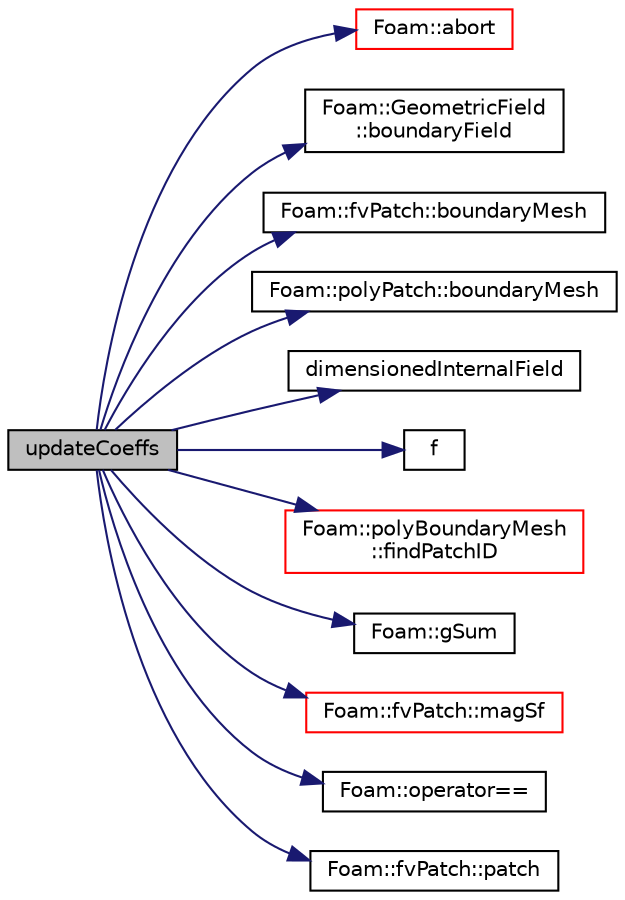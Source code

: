 digraph "updateCoeffs"
{
  bgcolor="transparent";
  edge [fontname="Helvetica",fontsize="10",labelfontname="Helvetica",labelfontsize="10"];
  node [fontname="Helvetica",fontsize="10",shape=record];
  rankdir="LR";
  Node1 [label="updateCoeffs",height=0.2,width=0.4,color="black", fillcolor="grey75", style="filled", fontcolor="black"];
  Node1 -> Node2 [color="midnightblue",fontsize="10",style="solid",fontname="Helvetica"];
  Node2 [label="Foam::abort",height=0.2,width=0.4,color="red",URL="$a10675.html#a447107a607d03e417307c203fa5fb44b"];
  Node1 -> Node3 [color="midnightblue",fontsize="10",style="solid",fontname="Helvetica"];
  Node3 [label="Foam::GeometricField\l::boundaryField",height=0.2,width=0.4,color="black",URL="$a00913.html#a3c6c1a789b48ea0c5e8bff64f9c14f2d",tooltip="Return reference to GeometricBoundaryField. "];
  Node1 -> Node4 [color="midnightblue",fontsize="10",style="solid",fontname="Helvetica"];
  Node4 [label="Foam::fvPatch::boundaryMesh",height=0.2,width=0.4,color="black",URL="$a00877.html#a16ee47bbdf0f80623b5ae25d5451deb5",tooltip="Return boundaryMesh reference. "];
  Node1 -> Node5 [color="midnightblue",fontsize="10",style="solid",fontname="Helvetica"];
  Node5 [label="Foam::polyPatch::boundaryMesh",height=0.2,width=0.4,color="black",URL="$a01922.html#a967e2a9a4a6da59154f932595447adc9",tooltip="Return boundaryMesh reference. "];
  Node1 -> Node6 [color="midnightblue",fontsize="10",style="solid",fontname="Helvetica"];
  Node6 [label="dimensionedInternalField",height=0.2,width=0.4,color="black",URL="$a03104.html#a942cd19121a46cdc649099eb27c74b18"];
  Node1 -> Node7 [color="midnightblue",fontsize="10",style="solid",fontname="Helvetica"];
  Node7 [label="f",height=0.2,width=0.4,color="black",URL="$a03883.html#a888be93833ac7a23170555c69c690288"];
  Node1 -> Node8 [color="midnightblue",fontsize="10",style="solid",fontname="Helvetica"];
  Node8 [label="Foam::polyBoundaryMesh\l::findPatchID",height=0.2,width=0.4,color="red",URL="$a01899.html#a6591fbb33e89d53c35c972523ac09e94",tooltip="Find patch index given a name. "];
  Node1 -> Node9 [color="midnightblue",fontsize="10",style="solid",fontname="Helvetica"];
  Node9 [label="Foam::gSum",height=0.2,width=0.4,color="black",URL="$a10675.html#a11b1ebb4c53ad062332767d75ca96328"];
  Node1 -> Node10 [color="midnightblue",fontsize="10",style="solid",fontname="Helvetica"];
  Node10 [label="Foam::fvPatch::magSf",height=0.2,width=0.4,color="red",URL="$a00877.html#af3911113e534bb184d697a9add80c55c",tooltip="Return face area magnitudes. "];
  Node1 -> Node11 [color="midnightblue",fontsize="10",style="solid",fontname="Helvetica"];
  Node11 [label="Foam::operator==",height=0.2,width=0.4,color="black",URL="$a10675.html#a28a45d2e3cca6152b024de57575abbf1"];
  Node1 -> Node12 [color="midnightblue",fontsize="10",style="solid",fontname="Helvetica"];
  Node12 [label="Foam::fvPatch::patch",height=0.2,width=0.4,color="black",URL="$a00877.html#a205fadce5134baf710e41c91caf55b98",tooltip="Return the polyPatch. "];
}
